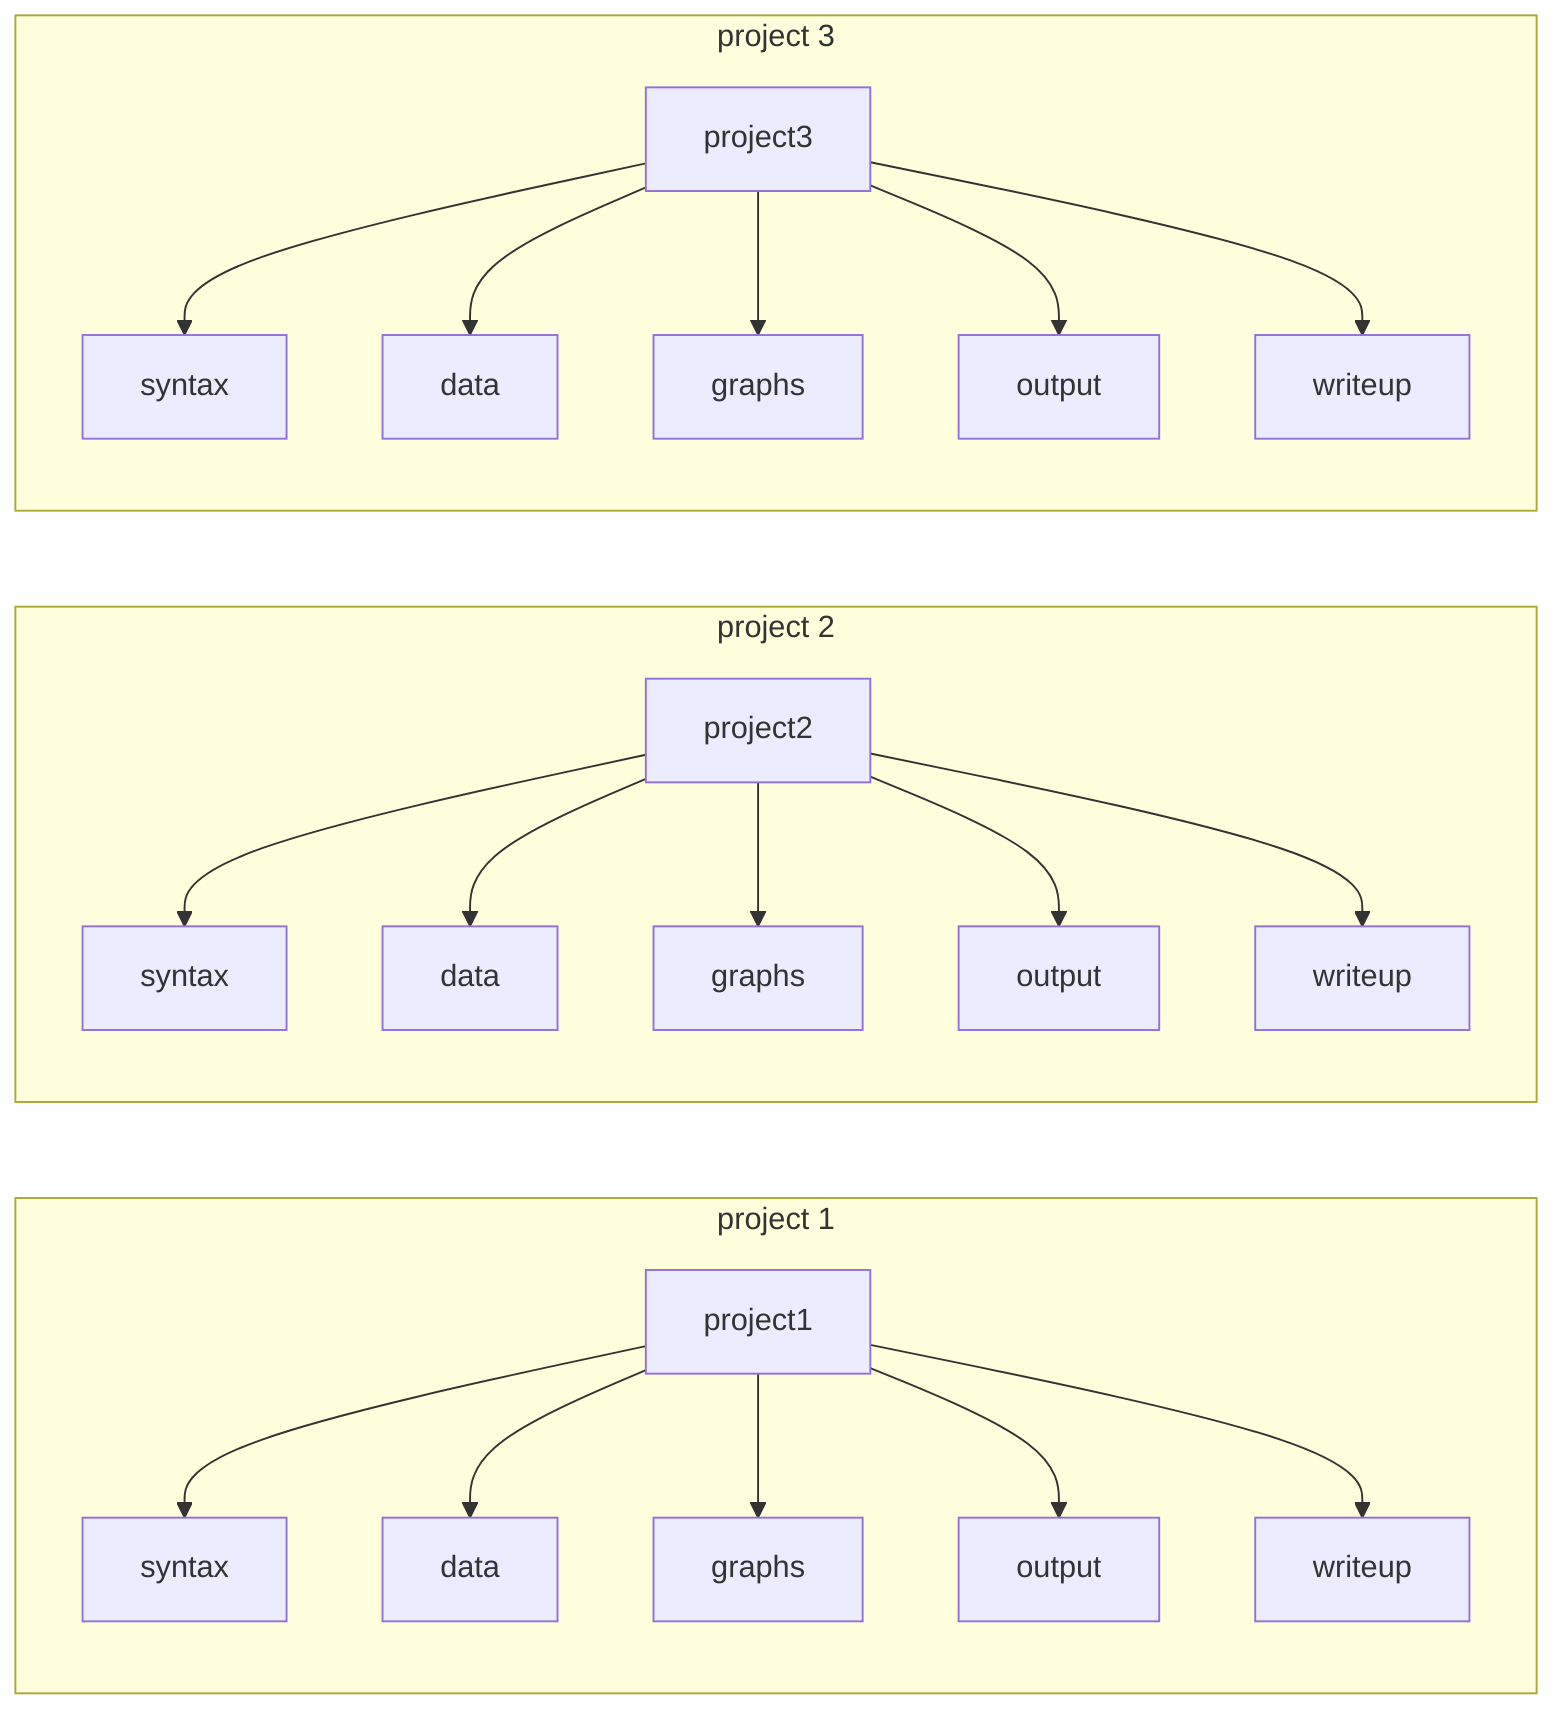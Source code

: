 graph LR

subgraph project 1
    project1-->syntax1[syntax]
    project1-->data1[data]
    project1-->graphs1[graphs]
    project1-->output1[output]
    project1-->writeup1[writeup]
    end

subgraph project 2
    project2-->syntax2[syntax]
    project2-->data2[data]
    project2-->graphs2[graphs]
    project2-->output2[output]
    project2-->writeup2[writeup]
    end

subgraph project 3
    project3-->syntax3[syntax]
    project3-->data3[data]
    project3-->graphs3[graphs]
    project3-->output3[output]
    project3-->writeup3[writeup]
    end